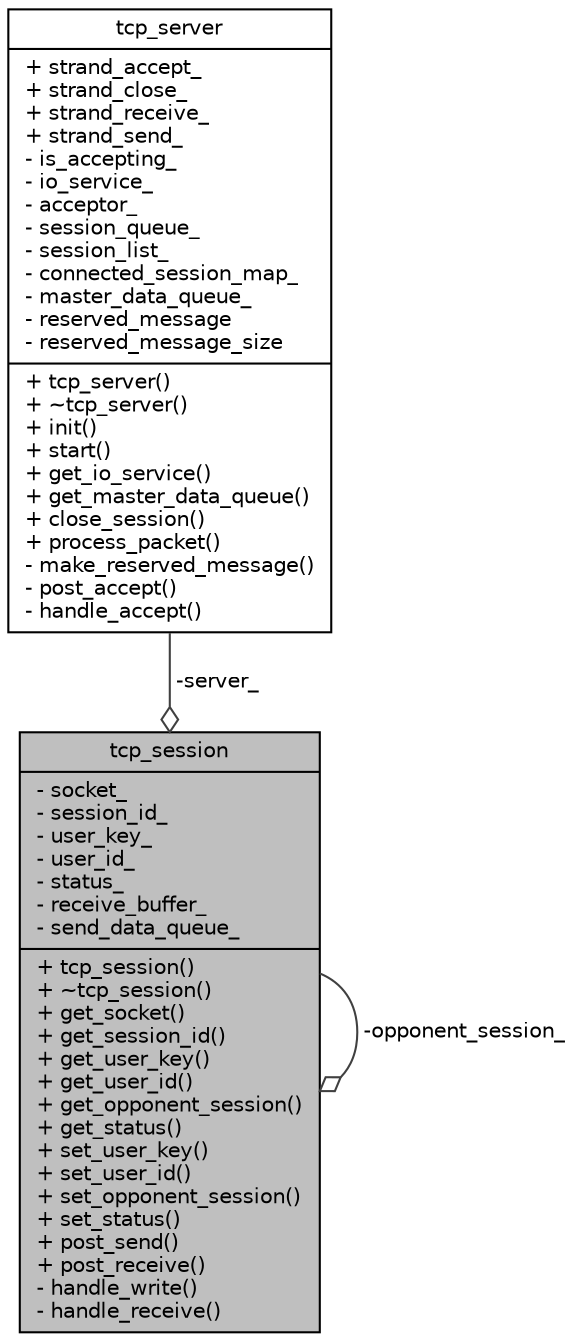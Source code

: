 digraph "tcp_session"
{
  edge [fontname="Helvetica",fontsize="10",labelfontname="Helvetica",labelfontsize="10"];
  node [fontname="Helvetica",fontsize="10",shape=record];
  Node1 [label="{tcp_session\n|- socket_\l- session_id_\l- user_key_\l- user_id_\l- status_\l- receive_buffer_\l- send_data_queue_\l|+ tcp_session()\l+ ~tcp_session()\l+ get_socket()\l+ get_session_id()\l+ get_user_key()\l+ get_user_id()\l+ get_opponent_session()\l+ get_status()\l+ set_user_key()\l+ set_user_id()\l+ set_opponent_session()\l+ set_status()\l+ post_send()\l+ post_receive()\l- handle_write()\l- handle_receive()\l}",height=0.2,width=0.4,color="black", fillcolor="grey75", style="filled", fontcolor="black"];
  Node2 -> Node1 [color="grey25",fontsize="10",style="solid",label=" -server_" ,arrowhead="odiamond",fontname="Helvetica"];
  Node2 [label="{tcp_server\n|+ strand_accept_\l+ strand_close_\l+ strand_receive_\l+ strand_send_\l- is_accepting_\l- io_service_\l- acceptor_\l- session_queue_\l- session_list_\l- connected_session_map_\l- master_data_queue_\l- reserved_message\l- reserved_message_size\l|+ tcp_server()\l+ ~tcp_server()\l+ init()\l+ start()\l+ get_io_service()\l+ get_master_data_queue()\l+ close_session()\l+ process_packet()\l- make_reserved_message()\l- post_accept()\l- handle_accept()\l}",height=0.2,width=0.4,color="black", fillcolor="white", style="filled",URL="$classtcp__server.html"];
  Node1 -> Node1 [color="grey25",fontsize="10",style="solid",label=" -opponent_session_" ,arrowhead="odiamond",fontname="Helvetica"];
}
